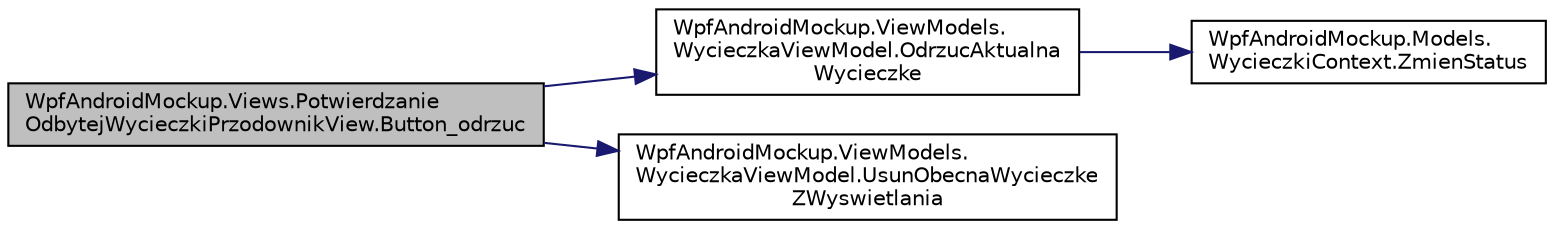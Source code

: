 digraph "WpfAndroidMockup.Views.PotwierdzanieOdbytejWycieczkiPrzodownikView.Button_odrzuc"
{
 // INTERACTIVE_SVG=YES
  edge [fontname="Helvetica",fontsize="10",labelfontname="Helvetica",labelfontsize="10"];
  node [fontname="Helvetica",fontsize="10",shape=record];
  rankdir="LR";
  Node4 [label="WpfAndroidMockup.Views.Potwierdzanie\lOdbytejWycieczkiPrzodownikView.Button_odrzuc",height=0.2,width=0.4,color="black", fillcolor="grey75", style="filled", fontcolor="black"];
  Node4 -> Node5 [color="midnightblue",fontsize="10",style="solid",fontname="Helvetica"];
  Node5 [label="WpfAndroidMockup.ViewModels.\lWycieczkaViewModel.OdrzucAktualna\lWycieczke",height=0.2,width=0.4,color="black", fillcolor="white", style="filled",URL="$class_wpf_android_mockup_1_1_view_models_1_1_wycieczka_view_model.html#af20b7355b3ef7c1aa457277609ccf56d",tooltip="Zmienia w bazie status aktualnej wycieczki na niepotwierdzoną przez przodownika "];
  Node5 -> Node6 [color="midnightblue",fontsize="10",style="solid",fontname="Helvetica"];
  Node6 [label="WpfAndroidMockup.Models.\lWycieczkiContext.ZmienStatus",height=0.2,width=0.4,color="black", fillcolor="white", style="filled",URL="$class_wpf_android_mockup_1_1_models_1_1_wycieczki_context.html#a8a378d83a64d4c0b0a0811d08c4ab0b0",tooltip="zmienia status wycieczki "];
  Node4 -> Node7 [color="midnightblue",fontsize="10",style="solid",fontname="Helvetica"];
  Node7 [label="WpfAndroidMockup.ViewModels.\lWycieczkaViewModel.UsunObecnaWycieczke\lZWyswietlania",height=0.2,width=0.4,color="black", fillcolor="white", style="filled",URL="$class_wpf_android_mockup_1_1_view_models_1_1_wycieczka_view_model.html#a33ba42c9b36b1dd4cd740d85a07de8f6",tooltip="usuwa aktualną wycieczkę z wyświetlania jej w list box "];
}
